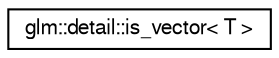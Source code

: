 digraph "Graphical Class Hierarchy"
{
  edge [fontname="FreeSans",fontsize="10",labelfontname="FreeSans",labelfontsize="10"];
  node [fontname="FreeSans",fontsize="10",shape=record];
  rankdir="LR";
  Node1 [label="glm::detail::is_vector\< T \>",height=0.2,width=0.4,color="black", fillcolor="white", style="filled",URL="$d4/d5b/structglm_1_1detail_1_1is__vector.html"];
}
